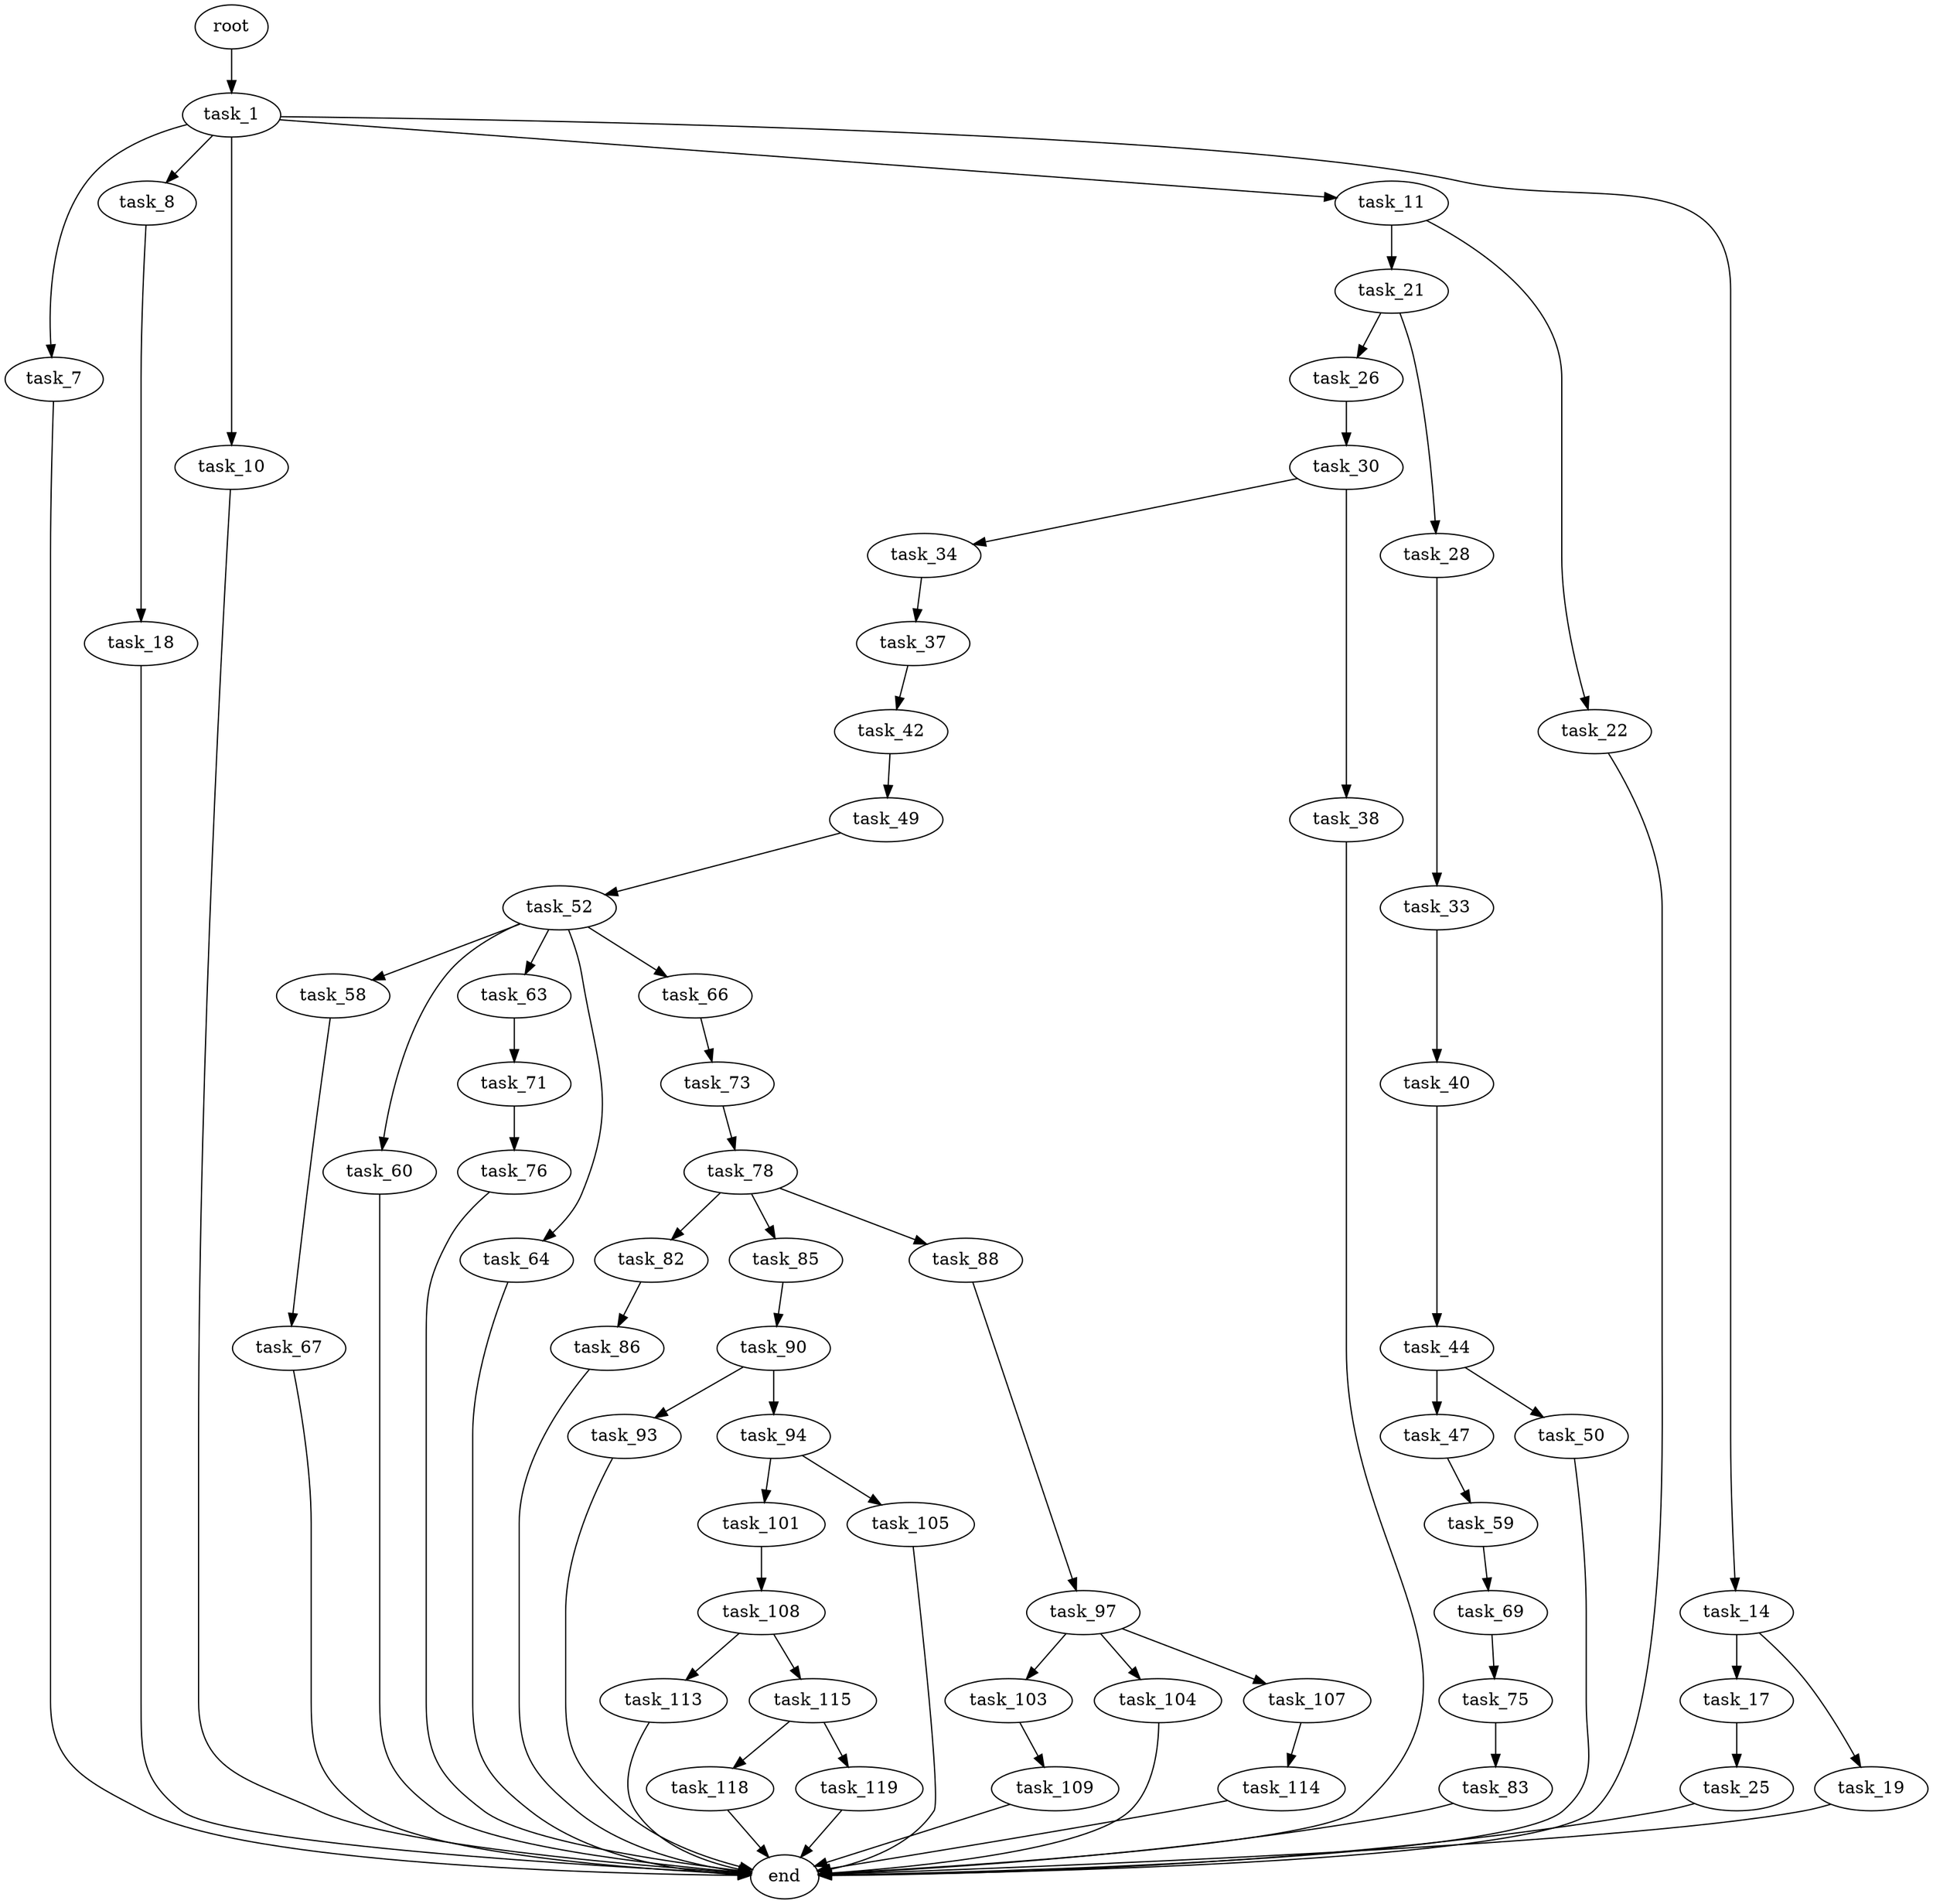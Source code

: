 digraph G {
  root [size="0.000000"];
  task_1 [size="10735818082.000000"];
  task_7 [size="1671186616.000000"];
  task_8 [size="513640751168.000000"];
  task_10 [size="33824232350.000000"];
  task_11 [size="368293445632.000000"];
  task_14 [size="216935439001.000000"];
  task_17 [size="782757789696.000000"];
  task_18 [size="191379746132.000000"];
  task_19 [size="17727759580.000000"];
  task_21 [size="368293445632.000000"];
  task_22 [size="39761233104.000000"];
  task_25 [size="9577277521.000000"];
  task_26 [size="264218587257.000000"];
  task_28 [size="47002785926.000000"];
  task_30 [size="985314127653.000000"];
  task_33 [size="189858750231.000000"];
  task_34 [size="782757789696.000000"];
  task_37 [size="97396811669.000000"];
  task_38 [size="1073741824000.000000"];
  task_40 [size="134217728000.000000"];
  task_42 [size="28991029248.000000"];
  task_44 [size="9135743320.000000"];
  task_47 [size="68719476736.000000"];
  task_49 [size="8228171392.000000"];
  task_50 [size="1179356763.000000"];
  task_52 [size="28991029248.000000"];
  task_58 [size="115424200642.000000"];
  task_59 [size="134217728000.000000"];
  task_60 [size="3322254815.000000"];
  task_63 [size="28991029248.000000"];
  task_64 [size="29171750001.000000"];
  task_66 [size="22598415279.000000"];
  task_67 [size="42379142505.000000"];
  task_69 [size="28991029248.000000"];
  task_71 [size="41629136410.000000"];
  task_73 [size="25817070535.000000"];
  task_75 [size="21027757489.000000"];
  task_76 [size="4795706260.000000"];
  task_78 [size="107271442438.000000"];
  task_82 [size="549755813888.000000"];
  task_83 [size="9336909111.000000"];
  task_85 [size="173721522007.000000"];
  task_86 [size="37954426186.000000"];
  task_88 [size="549755813888.000000"];
  task_90 [size="10680107540.000000"];
  task_93 [size="368293445632.000000"];
  task_94 [size="5172024297.000000"];
  task_97 [size="14648575570.000000"];
  task_101 [size="3284650930.000000"];
  task_103 [size="7752598190.000000"];
  task_104 [size="8589934592.000000"];
  task_105 [size="1212242627875.000000"];
  task_107 [size="1355941338752.000000"];
  task_108 [size="849948078.000000"];
  task_109 [size="32743085402.000000"];
  task_113 [size="28991029248.000000"];
  task_114 [size="28991029248.000000"];
  task_115 [size="25373376518.000000"];
  task_118 [size="1100500828462.000000"];
  task_119 [size="368293445632.000000"];
  end [size="0.000000"];

  root -> task_1 [size="1.000000"];
  task_1 -> task_7 [size="838860800.000000"];
  task_1 -> task_8 [size="838860800.000000"];
  task_1 -> task_10 [size="838860800.000000"];
  task_1 -> task_11 [size="838860800.000000"];
  task_1 -> task_14 [size="838860800.000000"];
  task_7 -> end [size="1.000000"];
  task_8 -> task_18 [size="411041792.000000"];
  task_10 -> end [size="1.000000"];
  task_11 -> task_21 [size="411041792.000000"];
  task_11 -> task_22 [size="411041792.000000"];
  task_14 -> task_17 [size="209715200.000000"];
  task_14 -> task_19 [size="209715200.000000"];
  task_17 -> task_25 [size="679477248.000000"];
  task_18 -> end [size="1.000000"];
  task_19 -> end [size="1.000000"];
  task_21 -> task_26 [size="411041792.000000"];
  task_21 -> task_28 [size="411041792.000000"];
  task_22 -> end [size="1.000000"];
  task_25 -> end [size="1.000000"];
  task_26 -> task_30 [size="209715200.000000"];
  task_28 -> task_33 [size="33554432.000000"];
  task_30 -> task_34 [size="679477248.000000"];
  task_30 -> task_38 [size="679477248.000000"];
  task_33 -> task_40 [size="536870912.000000"];
  task_34 -> task_37 [size="679477248.000000"];
  task_37 -> task_42 [size="75497472.000000"];
  task_38 -> end [size="1.000000"];
  task_40 -> task_44 [size="209715200.000000"];
  task_42 -> task_49 [size="75497472.000000"];
  task_44 -> task_47 [size="209715200.000000"];
  task_44 -> task_50 [size="209715200.000000"];
  task_47 -> task_59 [size="134217728.000000"];
  task_49 -> task_52 [size="134217728.000000"];
  task_50 -> end [size="1.000000"];
  task_52 -> task_58 [size="75497472.000000"];
  task_52 -> task_60 [size="75497472.000000"];
  task_52 -> task_63 [size="75497472.000000"];
  task_52 -> task_64 [size="75497472.000000"];
  task_52 -> task_66 [size="75497472.000000"];
  task_58 -> task_67 [size="301989888.000000"];
  task_59 -> task_69 [size="209715200.000000"];
  task_60 -> end [size="1.000000"];
  task_63 -> task_71 [size="75497472.000000"];
  task_64 -> end [size="1.000000"];
  task_66 -> task_73 [size="536870912.000000"];
  task_67 -> end [size="1.000000"];
  task_69 -> task_75 [size="75497472.000000"];
  task_71 -> task_76 [size="838860800.000000"];
  task_73 -> task_78 [size="411041792.000000"];
  task_75 -> task_83 [size="33554432.000000"];
  task_76 -> end [size="1.000000"];
  task_78 -> task_82 [size="134217728.000000"];
  task_78 -> task_85 [size="134217728.000000"];
  task_78 -> task_88 [size="134217728.000000"];
  task_82 -> task_86 [size="536870912.000000"];
  task_83 -> end [size="1.000000"];
  task_85 -> task_90 [size="209715200.000000"];
  task_86 -> end [size="1.000000"];
  task_88 -> task_97 [size="536870912.000000"];
  task_90 -> task_93 [size="411041792.000000"];
  task_90 -> task_94 [size="411041792.000000"];
  task_93 -> end [size="1.000000"];
  task_94 -> task_101 [size="134217728.000000"];
  task_94 -> task_105 [size="134217728.000000"];
  task_97 -> task_103 [size="411041792.000000"];
  task_97 -> task_104 [size="411041792.000000"];
  task_97 -> task_107 [size="411041792.000000"];
  task_101 -> task_108 [size="301989888.000000"];
  task_103 -> task_109 [size="33554432.000000"];
  task_104 -> end [size="1.000000"];
  task_105 -> end [size="1.000000"];
  task_107 -> task_114 [size="838860800.000000"];
  task_108 -> task_113 [size="33554432.000000"];
  task_108 -> task_115 [size="33554432.000000"];
  task_109 -> end [size="1.000000"];
  task_113 -> end [size="1.000000"];
  task_114 -> end [size="1.000000"];
  task_115 -> task_118 [size="838860800.000000"];
  task_115 -> task_119 [size="838860800.000000"];
  task_118 -> end [size="1.000000"];
  task_119 -> end [size="1.000000"];
}
